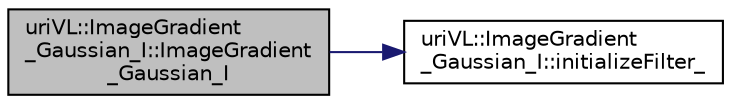 digraph "uriVL::ImageGradient_Gaussian_I::ImageGradient_Gaussian_I"
{
  edge [fontname="Helvetica",fontsize="10",labelfontname="Helvetica",labelfontsize="10"];
  node [fontname="Helvetica",fontsize="10",shape=record];
  rankdir="LR";
  Node1 [label="uriVL::ImageGradient\l_Gaussian_I::ImageGradient\l_Gaussian_I",height=0.2,width=0.4,color="black", fillcolor="grey75", style="filled", fontcolor="black"];
  Node1 -> Node2 [color="midnightblue",fontsize="10",style="solid",fontname="Helvetica"];
  Node2 [label="uriVL::ImageGradient\l_Gaussian_I::initializeFilter_",height=0.2,width=0.4,color="black", fillcolor="white", style="filled",URL="$classuriVL_1_1ImageGradient__Gaussian__I.html#a206d0a4b43324977bcb7b4f056e6dc02",tooltip="Initializes the coefficients&#39; array. "];
}
